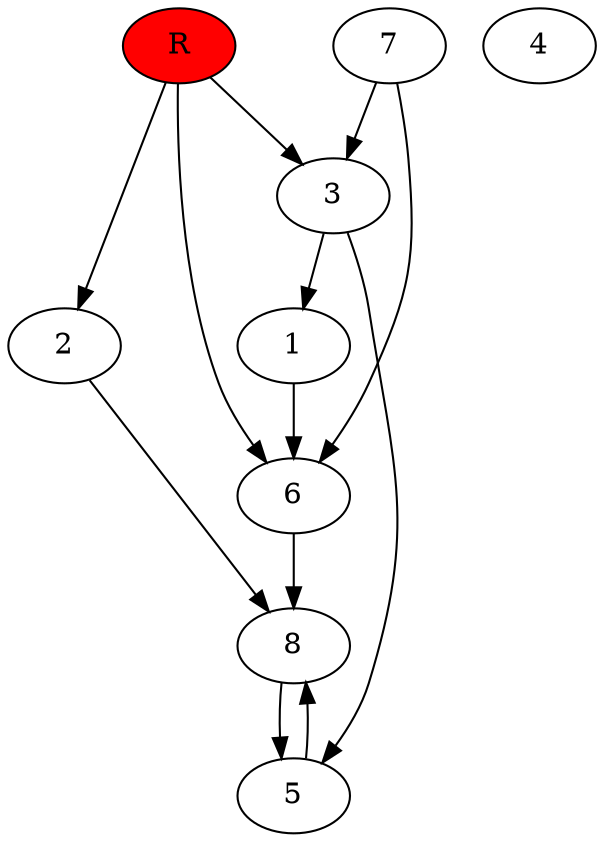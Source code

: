 digraph prb39244 {
	1
	2
	3
	4
	5
	6
	7
	8
	R [fillcolor="#ff0000" style=filled]
	1 -> 6
	2 -> 8
	3 -> 1
	3 -> 5
	5 -> 8
	6 -> 8
	7 -> 3
	7 -> 6
	8 -> 5
	R -> 2
	R -> 3
	R -> 6
}

